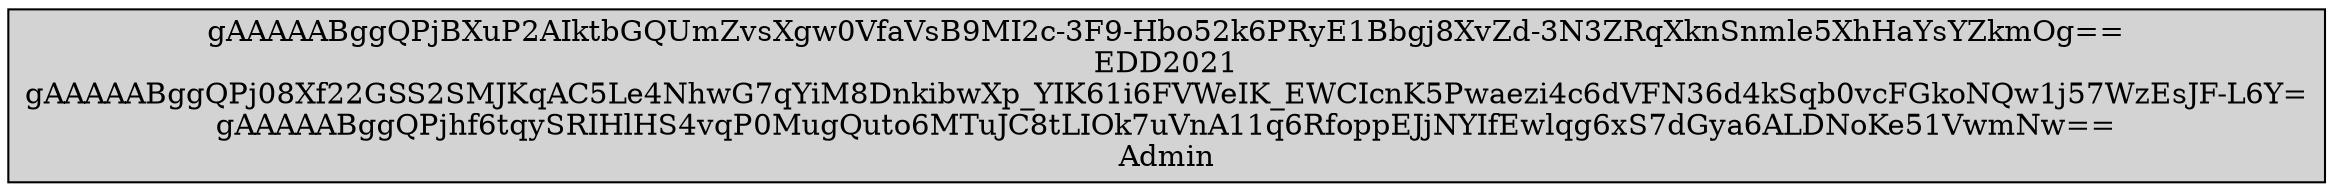 digraph grafo { 
	node[shape="record" style="filled" fillcollor="#58D27A"]
nodo12345678901011[label = "gAAAAABggQPjBXuP2AIktbGQUmZvsXgw0VfaVsB9MI2c-3F9-Hbo52k6PRyE1Bbgj8XvZd-3N3ZRqXknSnmle5XhHaYsYZkmOg==\nEDD2021\ngAAAAABggQPj08Xf22GSS2SMJKqAC5Le4NhwG7qYiM8DnkibwXp_YIK61i6FVWeIK_EWCIcnK5Pwaezi4c6dVFN36d4kSqb0vcFGkoNQw1j57WzEsJF-L6Y=\ngAAAAABggQPjhf6tqySRIHlHS4vqP0MugQuto6MTuJC8tLIOk7uVnA11q6RfoppEJjNYIfEwlqg6xS7dGya6ALDNoKe51VwmNw==\nAdmin"];

}